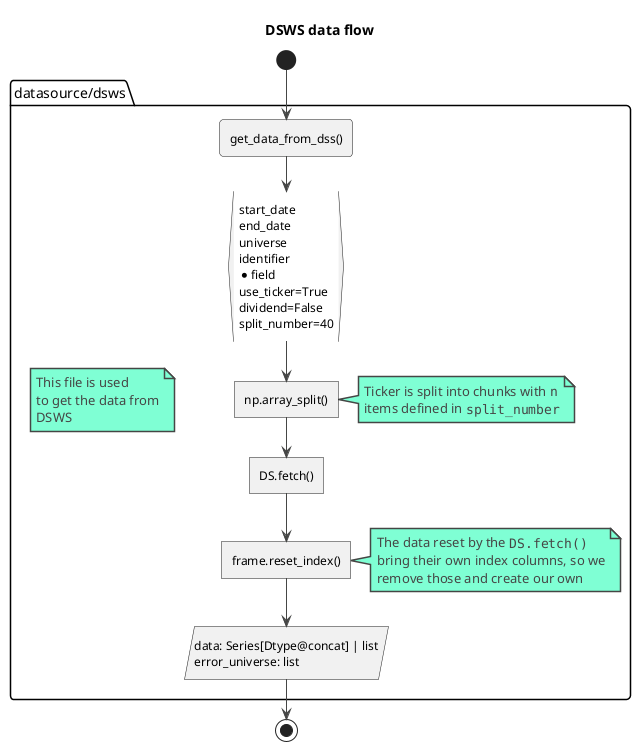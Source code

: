 @startuml dsws

title "DSWS data flow"

!theme vibrant

skinparam Shadowing false
skinparam DefaultFontName Ubuntu
skinparam ParticipantPadding 20
skinparam BoxPadding 10
skinparam ConditionEndStyle diamond

start

package "datasource/dsws" {
    floating note: This file is used\nto get the data from\nDSWS
    :get_data_from_dss();

    :start_date\nend_date\nuniverse\nidentifier\n*field\nuse_ticker=True\ndividend=False\nsplit_number=40}

    :np.array_split()]
    note right
        Ticker is split into chunks with ""n""
        items defined in ""split_number""
    end note

    :DS.fetch()]

    :frame.reset_index()]
    note right
        The data reset by the ""DS.fetch()""
        bring their own index columns, so we
        remove those and create our own
    end note

    :data: Series[Dtype@concat] | list\nerror_universe: list/
}

stop

@enduml
